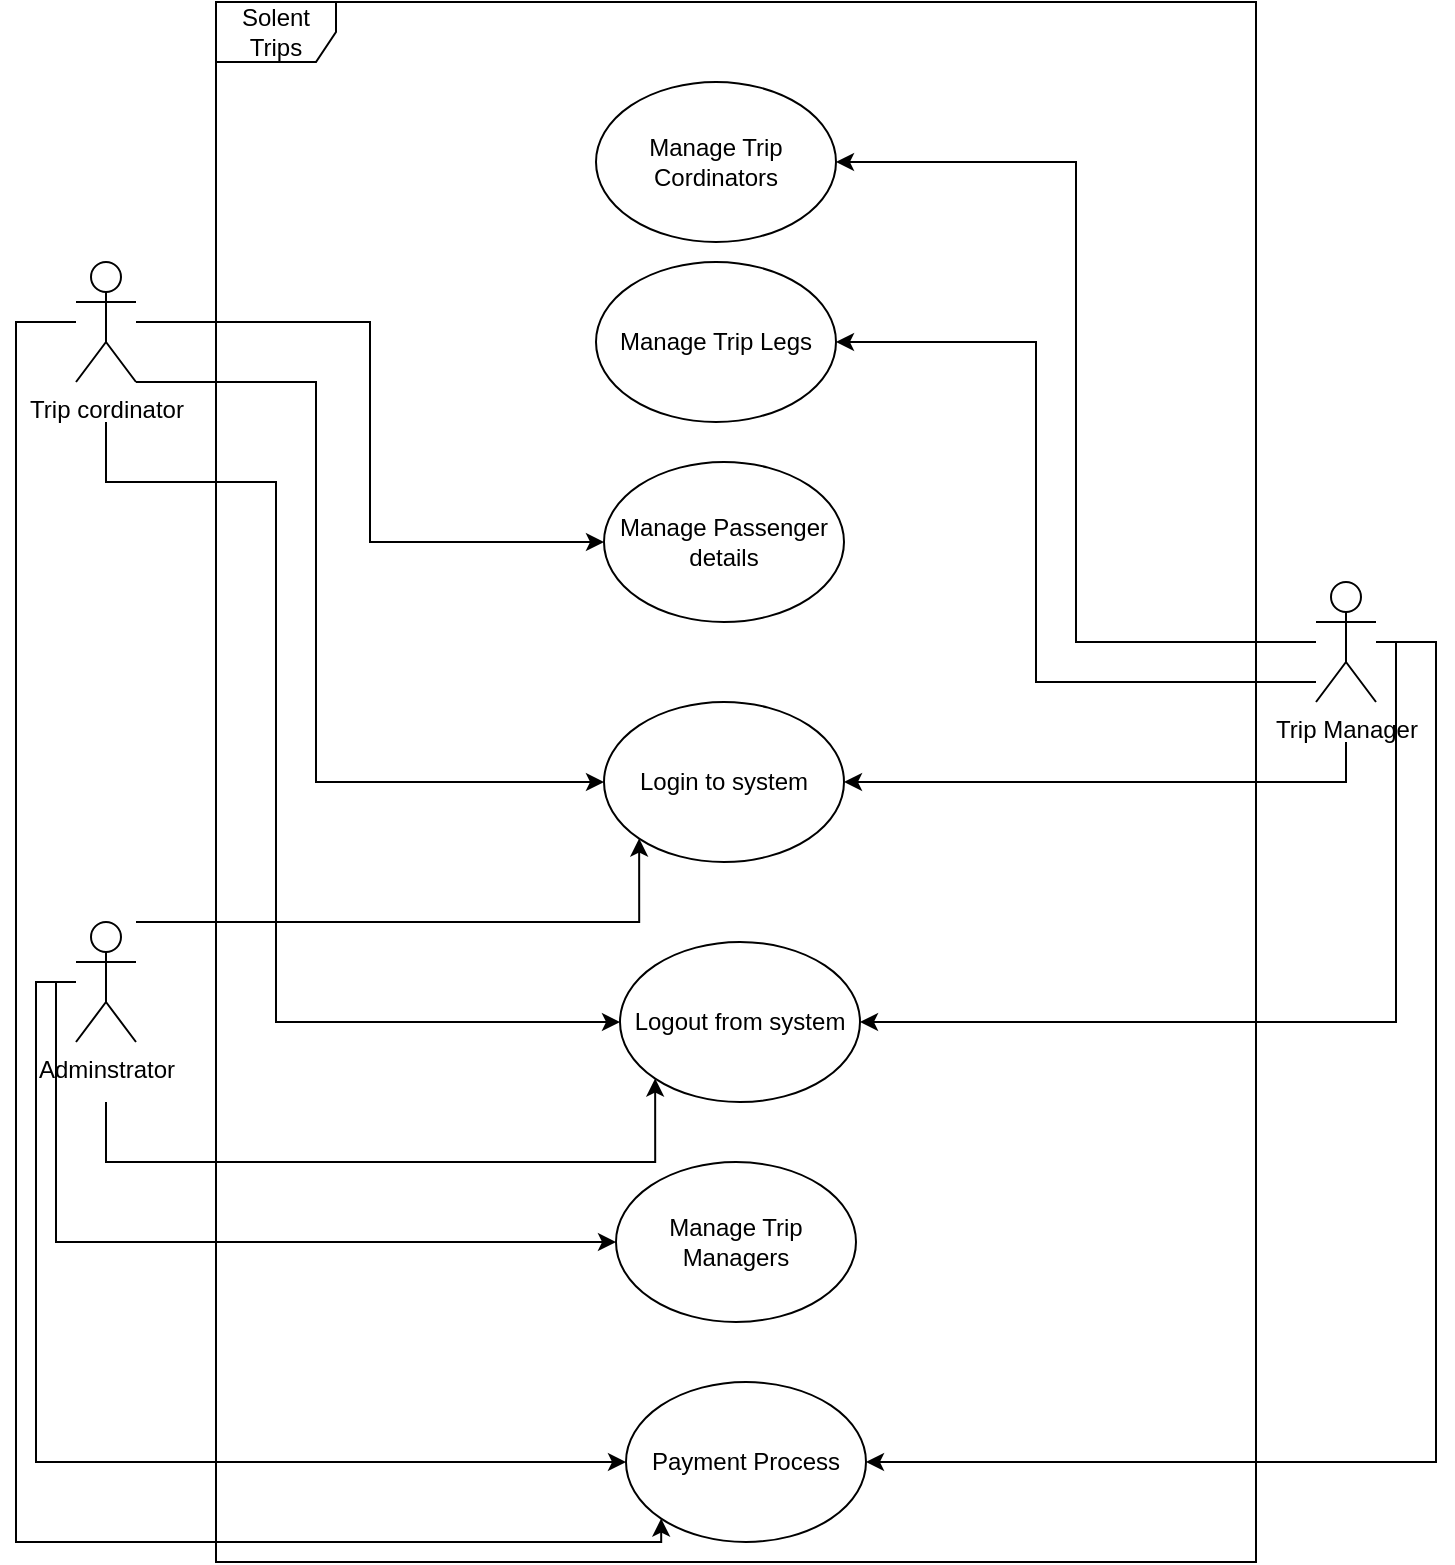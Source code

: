 <mxfile version="18.1.3" type="device"><diagram id="Di2ZbH55CK1TeEROY248" name="Page-1"><mxGraphModel dx="705" dy="748" grid="1" gridSize="10" guides="1" tooltips="1" connect="1" arrows="1" fold="1" page="1" pageScale="1" pageWidth="850" pageHeight="1100" math="0" shadow="0"><root><mxCell id="0"/><mxCell id="1" parent="0"/><mxCell id="_rfuFGIzLFaiYsGyU_N2-1" value="Solent Trips" style="shape=umlFrame;whiteSpace=wrap;html=1;" vertex="1" parent="1"><mxGeometry x="160" y="50" width="520" height="780" as="geometry"/></mxCell><mxCell id="_rfuFGIzLFaiYsGyU_N2-18" style="edgeStyle=orthogonalEdgeStyle;rounded=0;orthogonalLoop=1;jettySize=auto;html=1;entryX=0;entryY=0.5;entryDx=0;entryDy=0;" edge="1" parent="1" source="_rfuFGIzLFaiYsGyU_N2-2" target="_rfuFGIzLFaiYsGyU_N2-10"><mxGeometry relative="1" as="geometry"/></mxCell><mxCell id="_rfuFGIzLFaiYsGyU_N2-19" style="edgeStyle=orthogonalEdgeStyle;rounded=0;orthogonalLoop=1;jettySize=auto;html=1;entryX=0;entryY=0.5;entryDx=0;entryDy=0;" edge="1" parent="1" source="_rfuFGIzLFaiYsGyU_N2-2" target="_rfuFGIzLFaiYsGyU_N2-11"><mxGeometry relative="1" as="geometry"><Array as="points"><mxPoint x="210" y="240"/><mxPoint x="210" y="440"/></Array></mxGeometry></mxCell><mxCell id="_rfuFGIzLFaiYsGyU_N2-22" style="edgeStyle=orthogonalEdgeStyle;rounded=0;orthogonalLoop=1;jettySize=auto;html=1;entryX=0;entryY=0.5;entryDx=0;entryDy=0;" edge="1" parent="1" target="_rfuFGIzLFaiYsGyU_N2-12"><mxGeometry relative="1" as="geometry"><mxPoint x="105" y="260" as="sourcePoint"/><Array as="points"><mxPoint x="105" y="290"/><mxPoint x="190" y="290"/><mxPoint x="190" y="560"/></Array></mxGeometry></mxCell><mxCell id="_rfuFGIzLFaiYsGyU_N2-29" style="edgeStyle=orthogonalEdgeStyle;rounded=0;orthogonalLoop=1;jettySize=auto;html=1;entryX=0;entryY=1;entryDx=0;entryDy=0;" edge="1" parent="1" source="_rfuFGIzLFaiYsGyU_N2-2" target="_rfuFGIzLFaiYsGyU_N2-8"><mxGeometry relative="1" as="geometry"><Array as="points"><mxPoint x="60" y="210"/><mxPoint x="60" y="820"/><mxPoint x="383" y="820"/></Array></mxGeometry></mxCell><mxCell id="_rfuFGIzLFaiYsGyU_N2-2" value="Trip cordinator" style="shape=umlActor;verticalLabelPosition=bottom;verticalAlign=top;html=1;" vertex="1" parent="1"><mxGeometry x="90" y="180" width="30" height="60" as="geometry"/></mxCell><mxCell id="_rfuFGIzLFaiYsGyU_N2-20" style="edgeStyle=orthogonalEdgeStyle;rounded=0;orthogonalLoop=1;jettySize=auto;html=1;entryX=0;entryY=1;entryDx=0;entryDy=0;" edge="1" parent="1" source="_rfuFGIzLFaiYsGyU_N2-5" target="_rfuFGIzLFaiYsGyU_N2-11"><mxGeometry relative="1" as="geometry"><Array as="points"><mxPoint x="372" y="510"/></Array></mxGeometry></mxCell><mxCell id="_rfuFGIzLFaiYsGyU_N2-23" style="edgeStyle=orthogonalEdgeStyle;rounded=0;orthogonalLoop=1;jettySize=auto;html=1;entryX=0;entryY=1;entryDx=0;entryDy=0;" edge="1" parent="1" target="_rfuFGIzLFaiYsGyU_N2-12"><mxGeometry relative="1" as="geometry"><mxPoint x="105" y="600" as="sourcePoint"/><Array as="points"><mxPoint x="105" y="630"/><mxPoint x="380" y="630"/></Array></mxGeometry></mxCell><mxCell id="_rfuFGIzLFaiYsGyU_N2-26" style="edgeStyle=orthogonalEdgeStyle;rounded=0;orthogonalLoop=1;jettySize=auto;html=1;entryX=0;entryY=0.5;entryDx=0;entryDy=0;" edge="1" parent="1" source="_rfuFGIzLFaiYsGyU_N2-5" target="_rfuFGIzLFaiYsGyU_N2-13"><mxGeometry relative="1" as="geometry"><Array as="points"><mxPoint x="80" y="540"/><mxPoint x="80" y="670"/></Array></mxGeometry></mxCell><mxCell id="_rfuFGIzLFaiYsGyU_N2-28" style="edgeStyle=orthogonalEdgeStyle;rounded=0;orthogonalLoop=1;jettySize=auto;html=1;entryX=0;entryY=0.5;entryDx=0;entryDy=0;" edge="1" parent="1" source="_rfuFGIzLFaiYsGyU_N2-5" target="_rfuFGIzLFaiYsGyU_N2-8"><mxGeometry relative="1" as="geometry"><Array as="points"><mxPoint x="70" y="540"/><mxPoint x="70" y="780"/></Array></mxGeometry></mxCell><mxCell id="_rfuFGIzLFaiYsGyU_N2-5" value="Adminstrator" style="shape=umlActor;verticalLabelPosition=bottom;verticalAlign=top;html=1;" vertex="1" parent="1"><mxGeometry x="90" y="510" width="30" height="60" as="geometry"/></mxCell><mxCell id="_rfuFGIzLFaiYsGyU_N2-15" style="edgeStyle=orthogonalEdgeStyle;rounded=0;orthogonalLoop=1;jettySize=auto;html=1;entryX=1;entryY=0.5;entryDx=0;entryDy=0;" edge="1" parent="1" source="_rfuFGIzLFaiYsGyU_N2-6" target="_rfuFGIzLFaiYsGyU_N2-7"><mxGeometry relative="1" as="geometry"/></mxCell><mxCell id="_rfuFGIzLFaiYsGyU_N2-17" style="edgeStyle=orthogonalEdgeStyle;rounded=0;orthogonalLoop=1;jettySize=auto;html=1;entryX=1;entryY=0.5;entryDx=0;entryDy=0;" edge="1" parent="1" source="_rfuFGIzLFaiYsGyU_N2-6" target="_rfuFGIzLFaiYsGyU_N2-9"><mxGeometry relative="1" as="geometry"><Array as="points"><mxPoint x="570" y="390"/><mxPoint x="570" y="220"/></Array></mxGeometry></mxCell><mxCell id="_rfuFGIzLFaiYsGyU_N2-21" style="edgeStyle=orthogonalEdgeStyle;rounded=0;orthogonalLoop=1;jettySize=auto;html=1;entryX=1;entryY=0.5;entryDx=0;entryDy=0;" edge="1" parent="1" target="_rfuFGIzLFaiYsGyU_N2-11"><mxGeometry relative="1" as="geometry"><mxPoint x="725" y="420" as="sourcePoint"/><Array as="points"><mxPoint x="725" y="440"/></Array></mxGeometry></mxCell><mxCell id="_rfuFGIzLFaiYsGyU_N2-25" style="edgeStyle=orthogonalEdgeStyle;rounded=0;orthogonalLoop=1;jettySize=auto;html=1;entryX=1;entryY=0.5;entryDx=0;entryDy=0;" edge="1" parent="1" source="_rfuFGIzLFaiYsGyU_N2-6" target="_rfuFGIzLFaiYsGyU_N2-12"><mxGeometry relative="1" as="geometry"><Array as="points"><mxPoint x="750" y="370"/><mxPoint x="750" y="560"/></Array></mxGeometry></mxCell><mxCell id="_rfuFGIzLFaiYsGyU_N2-27" style="edgeStyle=orthogonalEdgeStyle;rounded=0;orthogonalLoop=1;jettySize=auto;html=1;entryX=1;entryY=0.5;entryDx=0;entryDy=0;" edge="1" parent="1" source="_rfuFGIzLFaiYsGyU_N2-6" target="_rfuFGIzLFaiYsGyU_N2-8"><mxGeometry relative="1" as="geometry"><Array as="points"><mxPoint x="770" y="370"/><mxPoint x="770" y="780"/></Array></mxGeometry></mxCell><mxCell id="_rfuFGIzLFaiYsGyU_N2-6" value="Trip Manager" style="shape=umlActor;verticalLabelPosition=bottom;verticalAlign=top;html=1;" vertex="1" parent="1"><mxGeometry x="710" y="340" width="30" height="60" as="geometry"/></mxCell><mxCell id="_rfuFGIzLFaiYsGyU_N2-7" value="Manage Trip Cordinators" style="ellipse;whiteSpace=wrap;html=1;" vertex="1" parent="1"><mxGeometry x="350" y="90" width="120" height="80" as="geometry"/></mxCell><mxCell id="_rfuFGIzLFaiYsGyU_N2-8" value="Payment Process" style="ellipse;whiteSpace=wrap;html=1;" vertex="1" parent="1"><mxGeometry x="365" y="740" width="120" height="80" as="geometry"/></mxCell><mxCell id="_rfuFGIzLFaiYsGyU_N2-9" value="Manage Trip Legs" style="ellipse;whiteSpace=wrap;html=1;" vertex="1" parent="1"><mxGeometry x="350" y="180" width="120" height="80" as="geometry"/></mxCell><mxCell id="_rfuFGIzLFaiYsGyU_N2-10" value="Manage Passenger details" style="ellipse;whiteSpace=wrap;html=1;" vertex="1" parent="1"><mxGeometry x="354" y="280" width="120" height="80" as="geometry"/></mxCell><mxCell id="_rfuFGIzLFaiYsGyU_N2-11" value="Login to system" style="ellipse;whiteSpace=wrap;html=1;" vertex="1" parent="1"><mxGeometry x="354" y="400" width="120" height="80" as="geometry"/></mxCell><mxCell id="_rfuFGIzLFaiYsGyU_N2-12" value="Logout from system" style="ellipse;whiteSpace=wrap;html=1;" vertex="1" parent="1"><mxGeometry x="362" y="520" width="120" height="80" as="geometry"/></mxCell><mxCell id="_rfuFGIzLFaiYsGyU_N2-13" value="Manage Trip Managers" style="ellipse;whiteSpace=wrap;html=1;" vertex="1" parent="1"><mxGeometry x="360" y="630" width="120" height="80" as="geometry"/></mxCell></root></mxGraphModel></diagram></mxfile>